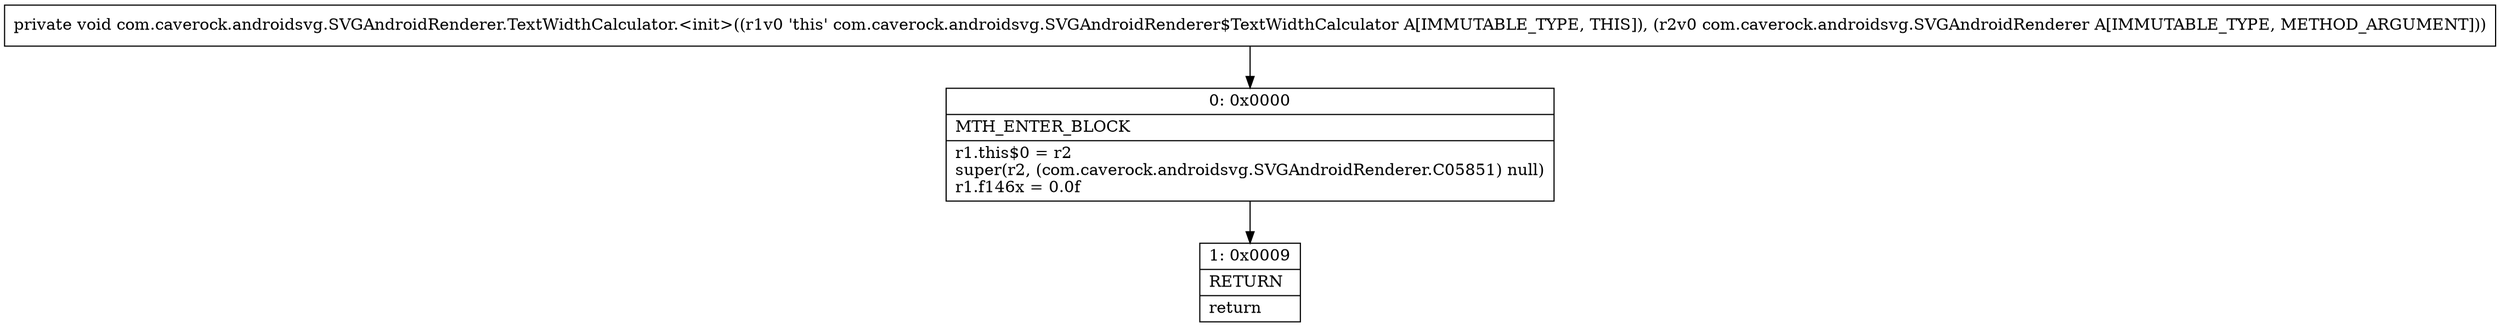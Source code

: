 digraph "CFG forcom.caverock.androidsvg.SVGAndroidRenderer.TextWidthCalculator.\<init\>(Lcom\/caverock\/androidsvg\/SVGAndroidRenderer;)V" {
Node_0 [shape=record,label="{0\:\ 0x0000|MTH_ENTER_BLOCK\l|r1.this$0 = r2\lsuper(r2, (com.caverock.androidsvg.SVGAndroidRenderer.C05851) null)\lr1.f146x = 0.0f\l}"];
Node_1 [shape=record,label="{1\:\ 0x0009|RETURN\l|return\l}"];
MethodNode[shape=record,label="{private void com.caverock.androidsvg.SVGAndroidRenderer.TextWidthCalculator.\<init\>((r1v0 'this' com.caverock.androidsvg.SVGAndroidRenderer$TextWidthCalculator A[IMMUTABLE_TYPE, THIS]), (r2v0 com.caverock.androidsvg.SVGAndroidRenderer A[IMMUTABLE_TYPE, METHOD_ARGUMENT])) }"];
MethodNode -> Node_0;
Node_0 -> Node_1;
}

